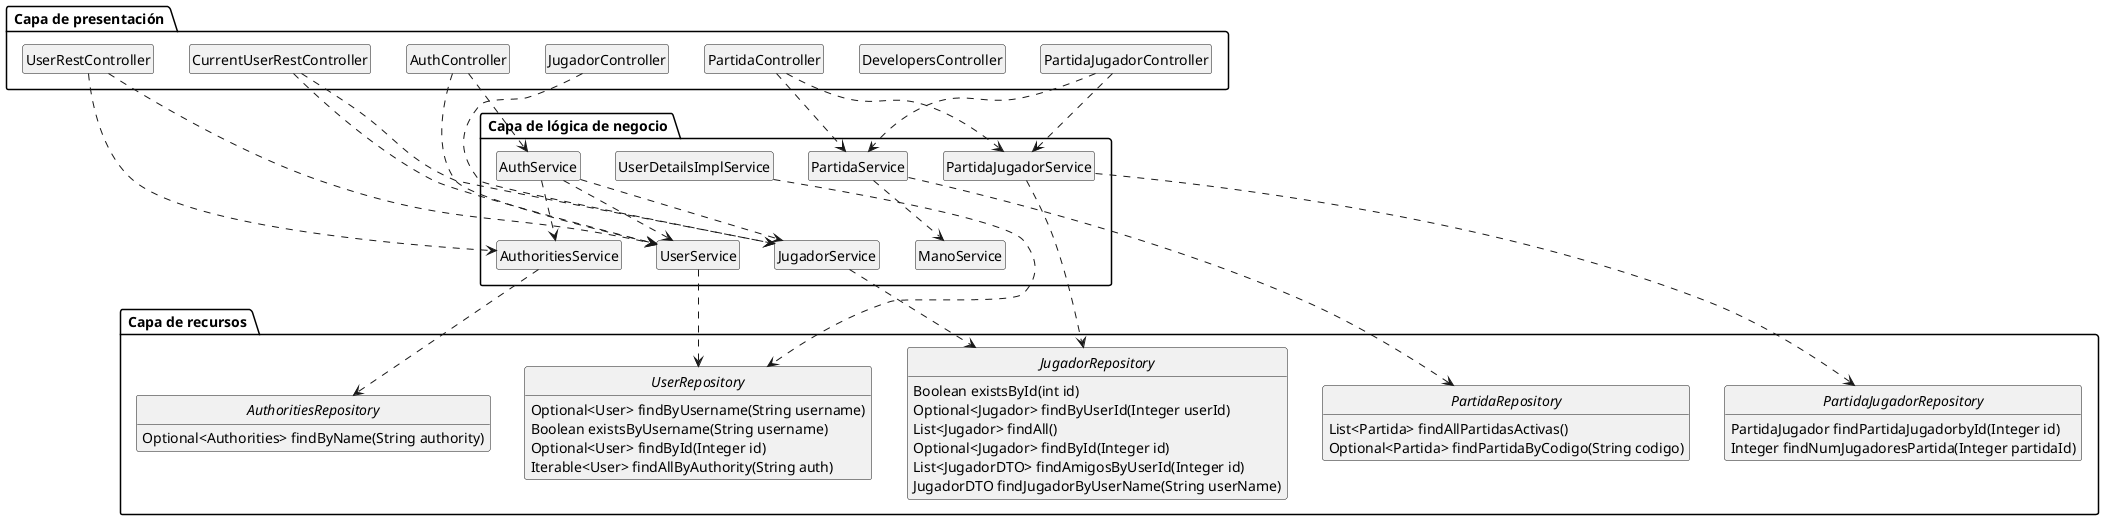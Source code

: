 @startuml

hide circle


package " Capa de presentación " as Presentation {
    hide members
    class AuthController
    class DevelopersController
    class JugadorController
    class PartidaController
    class PartidaJugadorController
    class UserRestController
    class CurrentUserRestController
}

package " Capa de lógica de negocio " as BusinessLogic {
    hide members
    class AuthService
    class UserDetailsImplService
    class ManoService
    class JugadorService
    class PartidaService
    class PartidaJugadorService
    class AuthoritiesService
    class UserService
}

package " Capa de recursos " as Resources {
    hide attributes
    interface JugadorRepository {
        Boolean existsById(int id)
        Optional<Jugador> findByUserId(Integer userId)
        List<Jugador> findAll()
        Optional<Jugador> findById(Integer id)
        List<JugadorDTO> findAmigosByUserId(Integer id)
        JugadorDTO findJugadorByUserName(String userName)
    }
    interface PartidaRepository {
        List<Partida> findAllPartidasActivas()
        Optional<Partida> findPartidaByCodigo(String codigo)
    }
    interface PartidaJugadorRepository {
        PartidaJugador findPartidaJugadorbyId(Integer id)
        Integer findNumJugadoresPartida(Integer partidaId)
    }
    interface AuthoritiesRepository {
        Optional<Authorities> findByName(String authority)
    }
    interface UserRepository {
        Optional<User> findByUsername(String username)
        Boolean existsByUsername(String username)
        Optional<User> findById(Integer id)
        Iterable<User> findAllByAuthority(String auth)
    }
}

AuthController ..> UserService
AuthController ..> AuthService
JugadorController ..> JugadorService
PartidaController ..> PartidaService
PartidaController ..> PartidaJugadorService
PartidaJugadorController ..> PartidaJugadorService
PartidaJugadorController ..> PartidaService
CurrentUserRestController ..> UserService
CurrentUserRestController ..> JugadorService
UserRestController ..> UserService
UserRestController ..> AuthoritiesService

AuthService ..> AuthoritiesService
AuthService ..> UserService
AuthService ..> JugadorService
PartidaService ..> ManoService

UserDetailsImplService ..> UserRepository
JugadorService ..> JugadorRepository
PartidaService ..> PartidaRepository
PartidaJugadorService ..> PartidaJugadorRepository
PartidaJugadorService ..> JugadorRepository
AuthoritiesService ..> AuthoritiesRepository
UserService ..> UserRepository


@enduml

